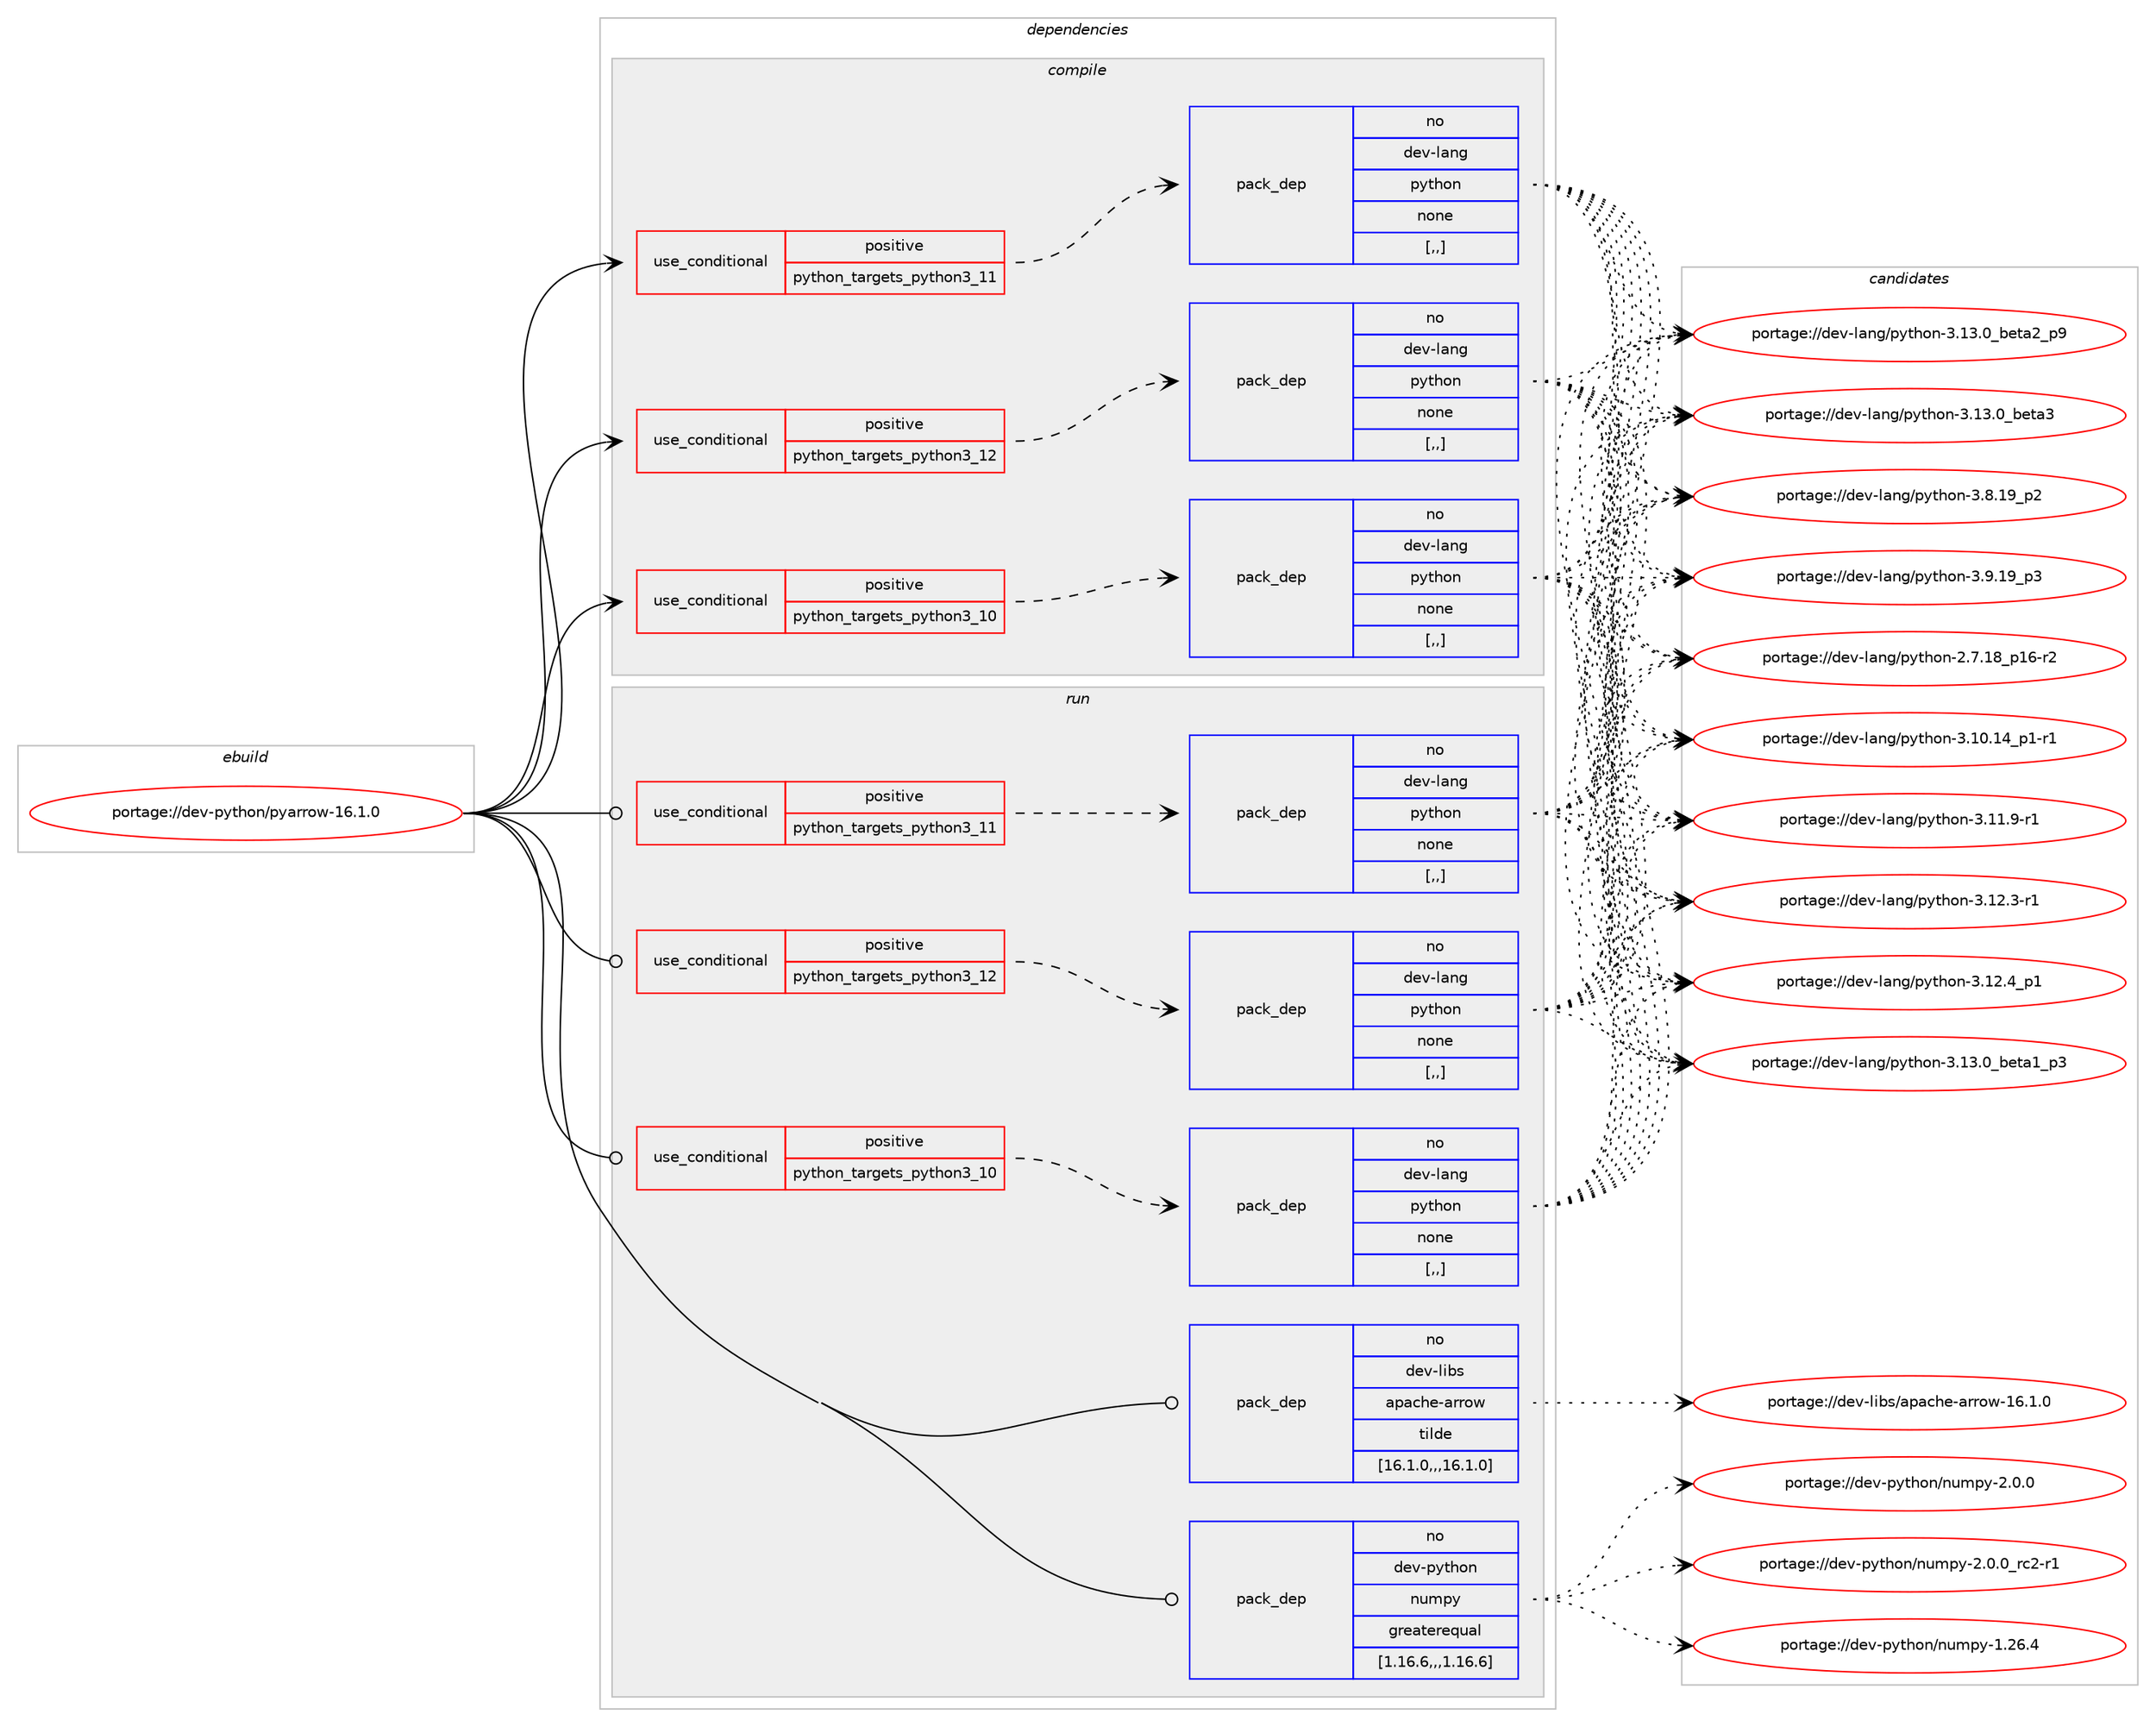 digraph prolog {

# *************
# Graph options
# *************

newrank=true;
concentrate=true;
compound=true;
graph [rankdir=LR,fontname=Helvetica,fontsize=10,ranksep=1.5];#, ranksep=2.5, nodesep=0.2];
edge  [arrowhead=vee];
node  [fontname=Helvetica,fontsize=10];

# **********
# The ebuild
# **********

subgraph cluster_leftcol {
color=gray;
rank=same;
label=<<i>ebuild</i>>;
id [label="portage://dev-python/pyarrow-16.1.0", color=red, width=4, href="../dev-python/pyarrow-16.1.0.svg"];
}

# ****************
# The dependencies
# ****************

subgraph cluster_midcol {
color=gray;
label=<<i>dependencies</i>>;
subgraph cluster_compile {
fillcolor="#eeeeee";
style=filled;
label=<<i>compile</i>>;
subgraph cond35425 {
dependency151880 [label=<<TABLE BORDER="0" CELLBORDER="1" CELLSPACING="0" CELLPADDING="4"><TR><TD ROWSPAN="3" CELLPADDING="10">use_conditional</TD></TR><TR><TD>positive</TD></TR><TR><TD>python_targets_python3_10</TD></TR></TABLE>>, shape=none, color=red];
subgraph pack115238 {
dependency151881 [label=<<TABLE BORDER="0" CELLBORDER="1" CELLSPACING="0" CELLPADDING="4" WIDTH="220"><TR><TD ROWSPAN="6" CELLPADDING="30">pack_dep</TD></TR><TR><TD WIDTH="110">no</TD></TR><TR><TD>dev-lang</TD></TR><TR><TD>python</TD></TR><TR><TD>none</TD></TR><TR><TD>[,,]</TD></TR></TABLE>>, shape=none, color=blue];
}
dependency151880:e -> dependency151881:w [weight=20,style="dashed",arrowhead="vee"];
}
id:e -> dependency151880:w [weight=20,style="solid",arrowhead="vee"];
subgraph cond35426 {
dependency151882 [label=<<TABLE BORDER="0" CELLBORDER="1" CELLSPACING="0" CELLPADDING="4"><TR><TD ROWSPAN="3" CELLPADDING="10">use_conditional</TD></TR><TR><TD>positive</TD></TR><TR><TD>python_targets_python3_11</TD></TR></TABLE>>, shape=none, color=red];
subgraph pack115239 {
dependency151883 [label=<<TABLE BORDER="0" CELLBORDER="1" CELLSPACING="0" CELLPADDING="4" WIDTH="220"><TR><TD ROWSPAN="6" CELLPADDING="30">pack_dep</TD></TR><TR><TD WIDTH="110">no</TD></TR><TR><TD>dev-lang</TD></TR><TR><TD>python</TD></TR><TR><TD>none</TD></TR><TR><TD>[,,]</TD></TR></TABLE>>, shape=none, color=blue];
}
dependency151882:e -> dependency151883:w [weight=20,style="dashed",arrowhead="vee"];
}
id:e -> dependency151882:w [weight=20,style="solid",arrowhead="vee"];
subgraph cond35427 {
dependency151884 [label=<<TABLE BORDER="0" CELLBORDER="1" CELLSPACING="0" CELLPADDING="4"><TR><TD ROWSPAN="3" CELLPADDING="10">use_conditional</TD></TR><TR><TD>positive</TD></TR><TR><TD>python_targets_python3_12</TD></TR></TABLE>>, shape=none, color=red];
subgraph pack115240 {
dependency151885 [label=<<TABLE BORDER="0" CELLBORDER="1" CELLSPACING="0" CELLPADDING="4" WIDTH="220"><TR><TD ROWSPAN="6" CELLPADDING="30">pack_dep</TD></TR><TR><TD WIDTH="110">no</TD></TR><TR><TD>dev-lang</TD></TR><TR><TD>python</TD></TR><TR><TD>none</TD></TR><TR><TD>[,,]</TD></TR></TABLE>>, shape=none, color=blue];
}
dependency151884:e -> dependency151885:w [weight=20,style="dashed",arrowhead="vee"];
}
id:e -> dependency151884:w [weight=20,style="solid",arrowhead="vee"];
}
subgraph cluster_compileandrun {
fillcolor="#eeeeee";
style=filled;
label=<<i>compile and run</i>>;
}
subgraph cluster_run {
fillcolor="#eeeeee";
style=filled;
label=<<i>run</i>>;
subgraph cond35428 {
dependency151886 [label=<<TABLE BORDER="0" CELLBORDER="1" CELLSPACING="0" CELLPADDING="4"><TR><TD ROWSPAN="3" CELLPADDING="10">use_conditional</TD></TR><TR><TD>positive</TD></TR><TR><TD>python_targets_python3_10</TD></TR></TABLE>>, shape=none, color=red];
subgraph pack115241 {
dependency151887 [label=<<TABLE BORDER="0" CELLBORDER="1" CELLSPACING="0" CELLPADDING="4" WIDTH="220"><TR><TD ROWSPAN="6" CELLPADDING="30">pack_dep</TD></TR><TR><TD WIDTH="110">no</TD></TR><TR><TD>dev-lang</TD></TR><TR><TD>python</TD></TR><TR><TD>none</TD></TR><TR><TD>[,,]</TD></TR></TABLE>>, shape=none, color=blue];
}
dependency151886:e -> dependency151887:w [weight=20,style="dashed",arrowhead="vee"];
}
id:e -> dependency151886:w [weight=20,style="solid",arrowhead="odot"];
subgraph cond35429 {
dependency151888 [label=<<TABLE BORDER="0" CELLBORDER="1" CELLSPACING="0" CELLPADDING="4"><TR><TD ROWSPAN="3" CELLPADDING="10">use_conditional</TD></TR><TR><TD>positive</TD></TR><TR><TD>python_targets_python3_11</TD></TR></TABLE>>, shape=none, color=red];
subgraph pack115242 {
dependency151889 [label=<<TABLE BORDER="0" CELLBORDER="1" CELLSPACING="0" CELLPADDING="4" WIDTH="220"><TR><TD ROWSPAN="6" CELLPADDING="30">pack_dep</TD></TR><TR><TD WIDTH="110">no</TD></TR><TR><TD>dev-lang</TD></TR><TR><TD>python</TD></TR><TR><TD>none</TD></TR><TR><TD>[,,]</TD></TR></TABLE>>, shape=none, color=blue];
}
dependency151888:e -> dependency151889:w [weight=20,style="dashed",arrowhead="vee"];
}
id:e -> dependency151888:w [weight=20,style="solid",arrowhead="odot"];
subgraph cond35430 {
dependency151890 [label=<<TABLE BORDER="0" CELLBORDER="1" CELLSPACING="0" CELLPADDING="4"><TR><TD ROWSPAN="3" CELLPADDING="10">use_conditional</TD></TR><TR><TD>positive</TD></TR><TR><TD>python_targets_python3_12</TD></TR></TABLE>>, shape=none, color=red];
subgraph pack115243 {
dependency151891 [label=<<TABLE BORDER="0" CELLBORDER="1" CELLSPACING="0" CELLPADDING="4" WIDTH="220"><TR><TD ROWSPAN="6" CELLPADDING="30">pack_dep</TD></TR><TR><TD WIDTH="110">no</TD></TR><TR><TD>dev-lang</TD></TR><TR><TD>python</TD></TR><TR><TD>none</TD></TR><TR><TD>[,,]</TD></TR></TABLE>>, shape=none, color=blue];
}
dependency151890:e -> dependency151891:w [weight=20,style="dashed",arrowhead="vee"];
}
id:e -> dependency151890:w [weight=20,style="solid",arrowhead="odot"];
subgraph pack115244 {
dependency151892 [label=<<TABLE BORDER="0" CELLBORDER="1" CELLSPACING="0" CELLPADDING="4" WIDTH="220"><TR><TD ROWSPAN="6" CELLPADDING="30">pack_dep</TD></TR><TR><TD WIDTH="110">no</TD></TR><TR><TD>dev-libs</TD></TR><TR><TD>apache-arrow</TD></TR><TR><TD>tilde</TD></TR><TR><TD>[16.1.0,,,16.1.0]</TD></TR></TABLE>>, shape=none, color=blue];
}
id:e -> dependency151892:w [weight=20,style="solid",arrowhead="odot"];
subgraph pack115245 {
dependency151893 [label=<<TABLE BORDER="0" CELLBORDER="1" CELLSPACING="0" CELLPADDING="4" WIDTH="220"><TR><TD ROWSPAN="6" CELLPADDING="30">pack_dep</TD></TR><TR><TD WIDTH="110">no</TD></TR><TR><TD>dev-python</TD></TR><TR><TD>numpy</TD></TR><TR><TD>greaterequal</TD></TR><TR><TD>[1.16.6,,,1.16.6]</TD></TR></TABLE>>, shape=none, color=blue];
}
id:e -> dependency151893:w [weight=20,style="solid",arrowhead="odot"];
}
}

# **************
# The candidates
# **************

subgraph cluster_choices {
rank=same;
color=gray;
label=<<i>candidates</i>>;

subgraph choice115238 {
color=black;
nodesep=1;
choice100101118451089711010347112121116104111110455046554649569511249544511450 [label="portage://dev-lang/python-2.7.18_p16-r2", color=red, width=4,href="../dev-lang/python-2.7.18_p16-r2.svg"];
choice100101118451089711010347112121116104111110455146494846495295112494511449 [label="portage://dev-lang/python-3.10.14_p1-r1", color=red, width=4,href="../dev-lang/python-3.10.14_p1-r1.svg"];
choice100101118451089711010347112121116104111110455146494946574511449 [label="portage://dev-lang/python-3.11.9-r1", color=red, width=4,href="../dev-lang/python-3.11.9-r1.svg"];
choice100101118451089711010347112121116104111110455146495046514511449 [label="portage://dev-lang/python-3.12.3-r1", color=red, width=4,href="../dev-lang/python-3.12.3-r1.svg"];
choice100101118451089711010347112121116104111110455146495046529511249 [label="portage://dev-lang/python-3.12.4_p1", color=red, width=4,href="../dev-lang/python-3.12.4_p1.svg"];
choice10010111845108971101034711212111610411111045514649514648959810111697499511251 [label="portage://dev-lang/python-3.13.0_beta1_p3", color=red, width=4,href="../dev-lang/python-3.13.0_beta1_p3.svg"];
choice10010111845108971101034711212111610411111045514649514648959810111697509511257 [label="portage://dev-lang/python-3.13.0_beta2_p9", color=red, width=4,href="../dev-lang/python-3.13.0_beta2_p9.svg"];
choice1001011184510897110103471121211161041111104551464951464895981011169751 [label="portage://dev-lang/python-3.13.0_beta3", color=red, width=4,href="../dev-lang/python-3.13.0_beta3.svg"];
choice100101118451089711010347112121116104111110455146564649579511250 [label="portage://dev-lang/python-3.8.19_p2", color=red, width=4,href="../dev-lang/python-3.8.19_p2.svg"];
choice100101118451089711010347112121116104111110455146574649579511251 [label="portage://dev-lang/python-3.9.19_p3", color=red, width=4,href="../dev-lang/python-3.9.19_p3.svg"];
dependency151881:e -> choice100101118451089711010347112121116104111110455046554649569511249544511450:w [style=dotted,weight="100"];
dependency151881:e -> choice100101118451089711010347112121116104111110455146494846495295112494511449:w [style=dotted,weight="100"];
dependency151881:e -> choice100101118451089711010347112121116104111110455146494946574511449:w [style=dotted,weight="100"];
dependency151881:e -> choice100101118451089711010347112121116104111110455146495046514511449:w [style=dotted,weight="100"];
dependency151881:e -> choice100101118451089711010347112121116104111110455146495046529511249:w [style=dotted,weight="100"];
dependency151881:e -> choice10010111845108971101034711212111610411111045514649514648959810111697499511251:w [style=dotted,weight="100"];
dependency151881:e -> choice10010111845108971101034711212111610411111045514649514648959810111697509511257:w [style=dotted,weight="100"];
dependency151881:e -> choice1001011184510897110103471121211161041111104551464951464895981011169751:w [style=dotted,weight="100"];
dependency151881:e -> choice100101118451089711010347112121116104111110455146564649579511250:w [style=dotted,weight="100"];
dependency151881:e -> choice100101118451089711010347112121116104111110455146574649579511251:w [style=dotted,weight="100"];
}
subgraph choice115239 {
color=black;
nodesep=1;
choice100101118451089711010347112121116104111110455046554649569511249544511450 [label="portage://dev-lang/python-2.7.18_p16-r2", color=red, width=4,href="../dev-lang/python-2.7.18_p16-r2.svg"];
choice100101118451089711010347112121116104111110455146494846495295112494511449 [label="portage://dev-lang/python-3.10.14_p1-r1", color=red, width=4,href="../dev-lang/python-3.10.14_p1-r1.svg"];
choice100101118451089711010347112121116104111110455146494946574511449 [label="portage://dev-lang/python-3.11.9-r1", color=red, width=4,href="../dev-lang/python-3.11.9-r1.svg"];
choice100101118451089711010347112121116104111110455146495046514511449 [label="portage://dev-lang/python-3.12.3-r1", color=red, width=4,href="../dev-lang/python-3.12.3-r1.svg"];
choice100101118451089711010347112121116104111110455146495046529511249 [label="portage://dev-lang/python-3.12.4_p1", color=red, width=4,href="../dev-lang/python-3.12.4_p1.svg"];
choice10010111845108971101034711212111610411111045514649514648959810111697499511251 [label="portage://dev-lang/python-3.13.0_beta1_p3", color=red, width=4,href="../dev-lang/python-3.13.0_beta1_p3.svg"];
choice10010111845108971101034711212111610411111045514649514648959810111697509511257 [label="portage://dev-lang/python-3.13.0_beta2_p9", color=red, width=4,href="../dev-lang/python-3.13.0_beta2_p9.svg"];
choice1001011184510897110103471121211161041111104551464951464895981011169751 [label="portage://dev-lang/python-3.13.0_beta3", color=red, width=4,href="../dev-lang/python-3.13.0_beta3.svg"];
choice100101118451089711010347112121116104111110455146564649579511250 [label="portage://dev-lang/python-3.8.19_p2", color=red, width=4,href="../dev-lang/python-3.8.19_p2.svg"];
choice100101118451089711010347112121116104111110455146574649579511251 [label="portage://dev-lang/python-3.9.19_p3", color=red, width=4,href="../dev-lang/python-3.9.19_p3.svg"];
dependency151883:e -> choice100101118451089711010347112121116104111110455046554649569511249544511450:w [style=dotted,weight="100"];
dependency151883:e -> choice100101118451089711010347112121116104111110455146494846495295112494511449:w [style=dotted,weight="100"];
dependency151883:e -> choice100101118451089711010347112121116104111110455146494946574511449:w [style=dotted,weight="100"];
dependency151883:e -> choice100101118451089711010347112121116104111110455146495046514511449:w [style=dotted,weight="100"];
dependency151883:e -> choice100101118451089711010347112121116104111110455146495046529511249:w [style=dotted,weight="100"];
dependency151883:e -> choice10010111845108971101034711212111610411111045514649514648959810111697499511251:w [style=dotted,weight="100"];
dependency151883:e -> choice10010111845108971101034711212111610411111045514649514648959810111697509511257:w [style=dotted,weight="100"];
dependency151883:e -> choice1001011184510897110103471121211161041111104551464951464895981011169751:w [style=dotted,weight="100"];
dependency151883:e -> choice100101118451089711010347112121116104111110455146564649579511250:w [style=dotted,weight="100"];
dependency151883:e -> choice100101118451089711010347112121116104111110455146574649579511251:w [style=dotted,weight="100"];
}
subgraph choice115240 {
color=black;
nodesep=1;
choice100101118451089711010347112121116104111110455046554649569511249544511450 [label="portage://dev-lang/python-2.7.18_p16-r2", color=red, width=4,href="../dev-lang/python-2.7.18_p16-r2.svg"];
choice100101118451089711010347112121116104111110455146494846495295112494511449 [label="portage://dev-lang/python-3.10.14_p1-r1", color=red, width=4,href="../dev-lang/python-3.10.14_p1-r1.svg"];
choice100101118451089711010347112121116104111110455146494946574511449 [label="portage://dev-lang/python-3.11.9-r1", color=red, width=4,href="../dev-lang/python-3.11.9-r1.svg"];
choice100101118451089711010347112121116104111110455146495046514511449 [label="portage://dev-lang/python-3.12.3-r1", color=red, width=4,href="../dev-lang/python-3.12.3-r1.svg"];
choice100101118451089711010347112121116104111110455146495046529511249 [label="portage://dev-lang/python-3.12.4_p1", color=red, width=4,href="../dev-lang/python-3.12.4_p1.svg"];
choice10010111845108971101034711212111610411111045514649514648959810111697499511251 [label="portage://dev-lang/python-3.13.0_beta1_p3", color=red, width=4,href="../dev-lang/python-3.13.0_beta1_p3.svg"];
choice10010111845108971101034711212111610411111045514649514648959810111697509511257 [label="portage://dev-lang/python-3.13.0_beta2_p9", color=red, width=4,href="../dev-lang/python-3.13.0_beta2_p9.svg"];
choice1001011184510897110103471121211161041111104551464951464895981011169751 [label="portage://dev-lang/python-3.13.0_beta3", color=red, width=4,href="../dev-lang/python-3.13.0_beta3.svg"];
choice100101118451089711010347112121116104111110455146564649579511250 [label="portage://dev-lang/python-3.8.19_p2", color=red, width=4,href="../dev-lang/python-3.8.19_p2.svg"];
choice100101118451089711010347112121116104111110455146574649579511251 [label="portage://dev-lang/python-3.9.19_p3", color=red, width=4,href="../dev-lang/python-3.9.19_p3.svg"];
dependency151885:e -> choice100101118451089711010347112121116104111110455046554649569511249544511450:w [style=dotted,weight="100"];
dependency151885:e -> choice100101118451089711010347112121116104111110455146494846495295112494511449:w [style=dotted,weight="100"];
dependency151885:e -> choice100101118451089711010347112121116104111110455146494946574511449:w [style=dotted,weight="100"];
dependency151885:e -> choice100101118451089711010347112121116104111110455146495046514511449:w [style=dotted,weight="100"];
dependency151885:e -> choice100101118451089711010347112121116104111110455146495046529511249:w [style=dotted,weight="100"];
dependency151885:e -> choice10010111845108971101034711212111610411111045514649514648959810111697499511251:w [style=dotted,weight="100"];
dependency151885:e -> choice10010111845108971101034711212111610411111045514649514648959810111697509511257:w [style=dotted,weight="100"];
dependency151885:e -> choice1001011184510897110103471121211161041111104551464951464895981011169751:w [style=dotted,weight="100"];
dependency151885:e -> choice100101118451089711010347112121116104111110455146564649579511250:w [style=dotted,weight="100"];
dependency151885:e -> choice100101118451089711010347112121116104111110455146574649579511251:w [style=dotted,weight="100"];
}
subgraph choice115241 {
color=black;
nodesep=1;
choice100101118451089711010347112121116104111110455046554649569511249544511450 [label="portage://dev-lang/python-2.7.18_p16-r2", color=red, width=4,href="../dev-lang/python-2.7.18_p16-r2.svg"];
choice100101118451089711010347112121116104111110455146494846495295112494511449 [label="portage://dev-lang/python-3.10.14_p1-r1", color=red, width=4,href="../dev-lang/python-3.10.14_p1-r1.svg"];
choice100101118451089711010347112121116104111110455146494946574511449 [label="portage://dev-lang/python-3.11.9-r1", color=red, width=4,href="../dev-lang/python-3.11.9-r1.svg"];
choice100101118451089711010347112121116104111110455146495046514511449 [label="portage://dev-lang/python-3.12.3-r1", color=red, width=4,href="../dev-lang/python-3.12.3-r1.svg"];
choice100101118451089711010347112121116104111110455146495046529511249 [label="portage://dev-lang/python-3.12.4_p1", color=red, width=4,href="../dev-lang/python-3.12.4_p1.svg"];
choice10010111845108971101034711212111610411111045514649514648959810111697499511251 [label="portage://dev-lang/python-3.13.0_beta1_p3", color=red, width=4,href="../dev-lang/python-3.13.0_beta1_p3.svg"];
choice10010111845108971101034711212111610411111045514649514648959810111697509511257 [label="portage://dev-lang/python-3.13.0_beta2_p9", color=red, width=4,href="../dev-lang/python-3.13.0_beta2_p9.svg"];
choice1001011184510897110103471121211161041111104551464951464895981011169751 [label="portage://dev-lang/python-3.13.0_beta3", color=red, width=4,href="../dev-lang/python-3.13.0_beta3.svg"];
choice100101118451089711010347112121116104111110455146564649579511250 [label="portage://dev-lang/python-3.8.19_p2", color=red, width=4,href="../dev-lang/python-3.8.19_p2.svg"];
choice100101118451089711010347112121116104111110455146574649579511251 [label="portage://dev-lang/python-3.9.19_p3", color=red, width=4,href="../dev-lang/python-3.9.19_p3.svg"];
dependency151887:e -> choice100101118451089711010347112121116104111110455046554649569511249544511450:w [style=dotted,weight="100"];
dependency151887:e -> choice100101118451089711010347112121116104111110455146494846495295112494511449:w [style=dotted,weight="100"];
dependency151887:e -> choice100101118451089711010347112121116104111110455146494946574511449:w [style=dotted,weight="100"];
dependency151887:e -> choice100101118451089711010347112121116104111110455146495046514511449:w [style=dotted,weight="100"];
dependency151887:e -> choice100101118451089711010347112121116104111110455146495046529511249:w [style=dotted,weight="100"];
dependency151887:e -> choice10010111845108971101034711212111610411111045514649514648959810111697499511251:w [style=dotted,weight="100"];
dependency151887:e -> choice10010111845108971101034711212111610411111045514649514648959810111697509511257:w [style=dotted,weight="100"];
dependency151887:e -> choice1001011184510897110103471121211161041111104551464951464895981011169751:w [style=dotted,weight="100"];
dependency151887:e -> choice100101118451089711010347112121116104111110455146564649579511250:w [style=dotted,weight="100"];
dependency151887:e -> choice100101118451089711010347112121116104111110455146574649579511251:w [style=dotted,weight="100"];
}
subgraph choice115242 {
color=black;
nodesep=1;
choice100101118451089711010347112121116104111110455046554649569511249544511450 [label="portage://dev-lang/python-2.7.18_p16-r2", color=red, width=4,href="../dev-lang/python-2.7.18_p16-r2.svg"];
choice100101118451089711010347112121116104111110455146494846495295112494511449 [label="portage://dev-lang/python-3.10.14_p1-r1", color=red, width=4,href="../dev-lang/python-3.10.14_p1-r1.svg"];
choice100101118451089711010347112121116104111110455146494946574511449 [label="portage://dev-lang/python-3.11.9-r1", color=red, width=4,href="../dev-lang/python-3.11.9-r1.svg"];
choice100101118451089711010347112121116104111110455146495046514511449 [label="portage://dev-lang/python-3.12.3-r1", color=red, width=4,href="../dev-lang/python-3.12.3-r1.svg"];
choice100101118451089711010347112121116104111110455146495046529511249 [label="portage://dev-lang/python-3.12.4_p1", color=red, width=4,href="../dev-lang/python-3.12.4_p1.svg"];
choice10010111845108971101034711212111610411111045514649514648959810111697499511251 [label="portage://dev-lang/python-3.13.0_beta1_p3", color=red, width=4,href="../dev-lang/python-3.13.0_beta1_p3.svg"];
choice10010111845108971101034711212111610411111045514649514648959810111697509511257 [label="portage://dev-lang/python-3.13.0_beta2_p9", color=red, width=4,href="../dev-lang/python-3.13.0_beta2_p9.svg"];
choice1001011184510897110103471121211161041111104551464951464895981011169751 [label="portage://dev-lang/python-3.13.0_beta3", color=red, width=4,href="../dev-lang/python-3.13.0_beta3.svg"];
choice100101118451089711010347112121116104111110455146564649579511250 [label="portage://dev-lang/python-3.8.19_p2", color=red, width=4,href="../dev-lang/python-3.8.19_p2.svg"];
choice100101118451089711010347112121116104111110455146574649579511251 [label="portage://dev-lang/python-3.9.19_p3", color=red, width=4,href="../dev-lang/python-3.9.19_p3.svg"];
dependency151889:e -> choice100101118451089711010347112121116104111110455046554649569511249544511450:w [style=dotted,weight="100"];
dependency151889:e -> choice100101118451089711010347112121116104111110455146494846495295112494511449:w [style=dotted,weight="100"];
dependency151889:e -> choice100101118451089711010347112121116104111110455146494946574511449:w [style=dotted,weight="100"];
dependency151889:e -> choice100101118451089711010347112121116104111110455146495046514511449:w [style=dotted,weight="100"];
dependency151889:e -> choice100101118451089711010347112121116104111110455146495046529511249:w [style=dotted,weight="100"];
dependency151889:e -> choice10010111845108971101034711212111610411111045514649514648959810111697499511251:w [style=dotted,weight="100"];
dependency151889:e -> choice10010111845108971101034711212111610411111045514649514648959810111697509511257:w [style=dotted,weight="100"];
dependency151889:e -> choice1001011184510897110103471121211161041111104551464951464895981011169751:w [style=dotted,weight="100"];
dependency151889:e -> choice100101118451089711010347112121116104111110455146564649579511250:w [style=dotted,weight="100"];
dependency151889:e -> choice100101118451089711010347112121116104111110455146574649579511251:w [style=dotted,weight="100"];
}
subgraph choice115243 {
color=black;
nodesep=1;
choice100101118451089711010347112121116104111110455046554649569511249544511450 [label="portage://dev-lang/python-2.7.18_p16-r2", color=red, width=4,href="../dev-lang/python-2.7.18_p16-r2.svg"];
choice100101118451089711010347112121116104111110455146494846495295112494511449 [label="portage://dev-lang/python-3.10.14_p1-r1", color=red, width=4,href="../dev-lang/python-3.10.14_p1-r1.svg"];
choice100101118451089711010347112121116104111110455146494946574511449 [label="portage://dev-lang/python-3.11.9-r1", color=red, width=4,href="../dev-lang/python-3.11.9-r1.svg"];
choice100101118451089711010347112121116104111110455146495046514511449 [label="portage://dev-lang/python-3.12.3-r1", color=red, width=4,href="../dev-lang/python-3.12.3-r1.svg"];
choice100101118451089711010347112121116104111110455146495046529511249 [label="portage://dev-lang/python-3.12.4_p1", color=red, width=4,href="../dev-lang/python-3.12.4_p1.svg"];
choice10010111845108971101034711212111610411111045514649514648959810111697499511251 [label="portage://dev-lang/python-3.13.0_beta1_p3", color=red, width=4,href="../dev-lang/python-3.13.0_beta1_p3.svg"];
choice10010111845108971101034711212111610411111045514649514648959810111697509511257 [label="portage://dev-lang/python-3.13.0_beta2_p9", color=red, width=4,href="../dev-lang/python-3.13.0_beta2_p9.svg"];
choice1001011184510897110103471121211161041111104551464951464895981011169751 [label="portage://dev-lang/python-3.13.0_beta3", color=red, width=4,href="../dev-lang/python-3.13.0_beta3.svg"];
choice100101118451089711010347112121116104111110455146564649579511250 [label="portage://dev-lang/python-3.8.19_p2", color=red, width=4,href="../dev-lang/python-3.8.19_p2.svg"];
choice100101118451089711010347112121116104111110455146574649579511251 [label="portage://dev-lang/python-3.9.19_p3", color=red, width=4,href="../dev-lang/python-3.9.19_p3.svg"];
dependency151891:e -> choice100101118451089711010347112121116104111110455046554649569511249544511450:w [style=dotted,weight="100"];
dependency151891:e -> choice100101118451089711010347112121116104111110455146494846495295112494511449:w [style=dotted,weight="100"];
dependency151891:e -> choice100101118451089711010347112121116104111110455146494946574511449:w [style=dotted,weight="100"];
dependency151891:e -> choice100101118451089711010347112121116104111110455146495046514511449:w [style=dotted,weight="100"];
dependency151891:e -> choice100101118451089711010347112121116104111110455146495046529511249:w [style=dotted,weight="100"];
dependency151891:e -> choice10010111845108971101034711212111610411111045514649514648959810111697499511251:w [style=dotted,weight="100"];
dependency151891:e -> choice10010111845108971101034711212111610411111045514649514648959810111697509511257:w [style=dotted,weight="100"];
dependency151891:e -> choice1001011184510897110103471121211161041111104551464951464895981011169751:w [style=dotted,weight="100"];
dependency151891:e -> choice100101118451089711010347112121116104111110455146564649579511250:w [style=dotted,weight="100"];
dependency151891:e -> choice100101118451089711010347112121116104111110455146574649579511251:w [style=dotted,weight="100"];
}
subgraph choice115244 {
color=black;
nodesep=1;
choice100101118451081059811547971129799104101459711411411111945495446494648 [label="portage://dev-libs/apache-arrow-16.1.0", color=red, width=4,href="../dev-libs/apache-arrow-16.1.0.svg"];
dependency151892:e -> choice100101118451081059811547971129799104101459711411411111945495446494648:w [style=dotted,weight="100"];
}
subgraph choice115245 {
color=black;
nodesep=1;
choice100101118451121211161041111104711011710911212145494650544652 [label="portage://dev-python/numpy-1.26.4", color=red, width=4,href="../dev-python/numpy-1.26.4.svg"];
choice1001011184511212111610411111047110117109112121455046484648 [label="portage://dev-python/numpy-2.0.0", color=red, width=4,href="../dev-python/numpy-2.0.0.svg"];
choice10010111845112121116104111110471101171091121214550464846489511499504511449 [label="portage://dev-python/numpy-2.0.0_rc2-r1", color=red, width=4,href="../dev-python/numpy-2.0.0_rc2-r1.svg"];
dependency151893:e -> choice100101118451121211161041111104711011710911212145494650544652:w [style=dotted,weight="100"];
dependency151893:e -> choice1001011184511212111610411111047110117109112121455046484648:w [style=dotted,weight="100"];
dependency151893:e -> choice10010111845112121116104111110471101171091121214550464846489511499504511449:w [style=dotted,weight="100"];
}
}

}
